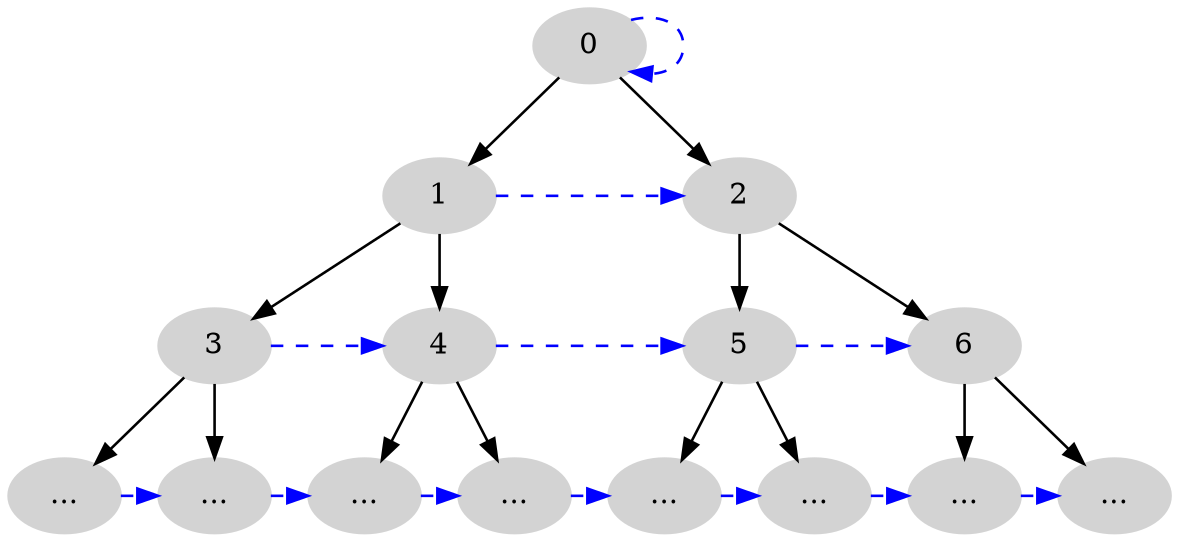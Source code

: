 digraph tdgraph {
        node [color=lightgray, style=filled];
        graph [ordering="out"];
        edge[penwidth=1.25]
        {
                rank=0;
                "0" [label="0"];
        }
        {
                rank=1;
                "1" [label="1"];
                "2" [label="2"];
        }
        {
                rank=2
                "3" [label="3"];
                "4" [label="4"];
                "5" [label="5"];
                "6" [label="6"];
        }
        {
                rank=3;

                "7" [label="..."];
                "8" [label="..."];
                "9" [label="..."];
                "10" [label="..."];
                "11" [label="..."];
                "12" [label="..."];
                "13" [label="..."];
                "14" [label="..."];
        }
        // Decomposition edges

        "0" -> "1"
        "0" -> "2";


        "1" -> "3";
        "1" -> "4";
        "2" -> "5";
        "2" -> "6";

        "3" -> "7";
        "3" -> "8";
        "4" -> "9";
        "4" -> "10";
        "5" -> "11";
        "5" -> "12";
        "6" -> "13";
        "6" -> "14";

        // Sequence edges
        "0" -> "0" [color=blue,constraint=false,style=dashed];
        "1" -> "2" [color=blue,constraint=false,style=dashed];
        "3" -> "4" -> "5" -> "6" [color=blue,constraint=false,style=dashed];
        "7" -> "8" -> "9" -> "10" -> "11" -> "12" -> "13" -> "14" [color=blue,constraint=false,style=dashed];

        }
